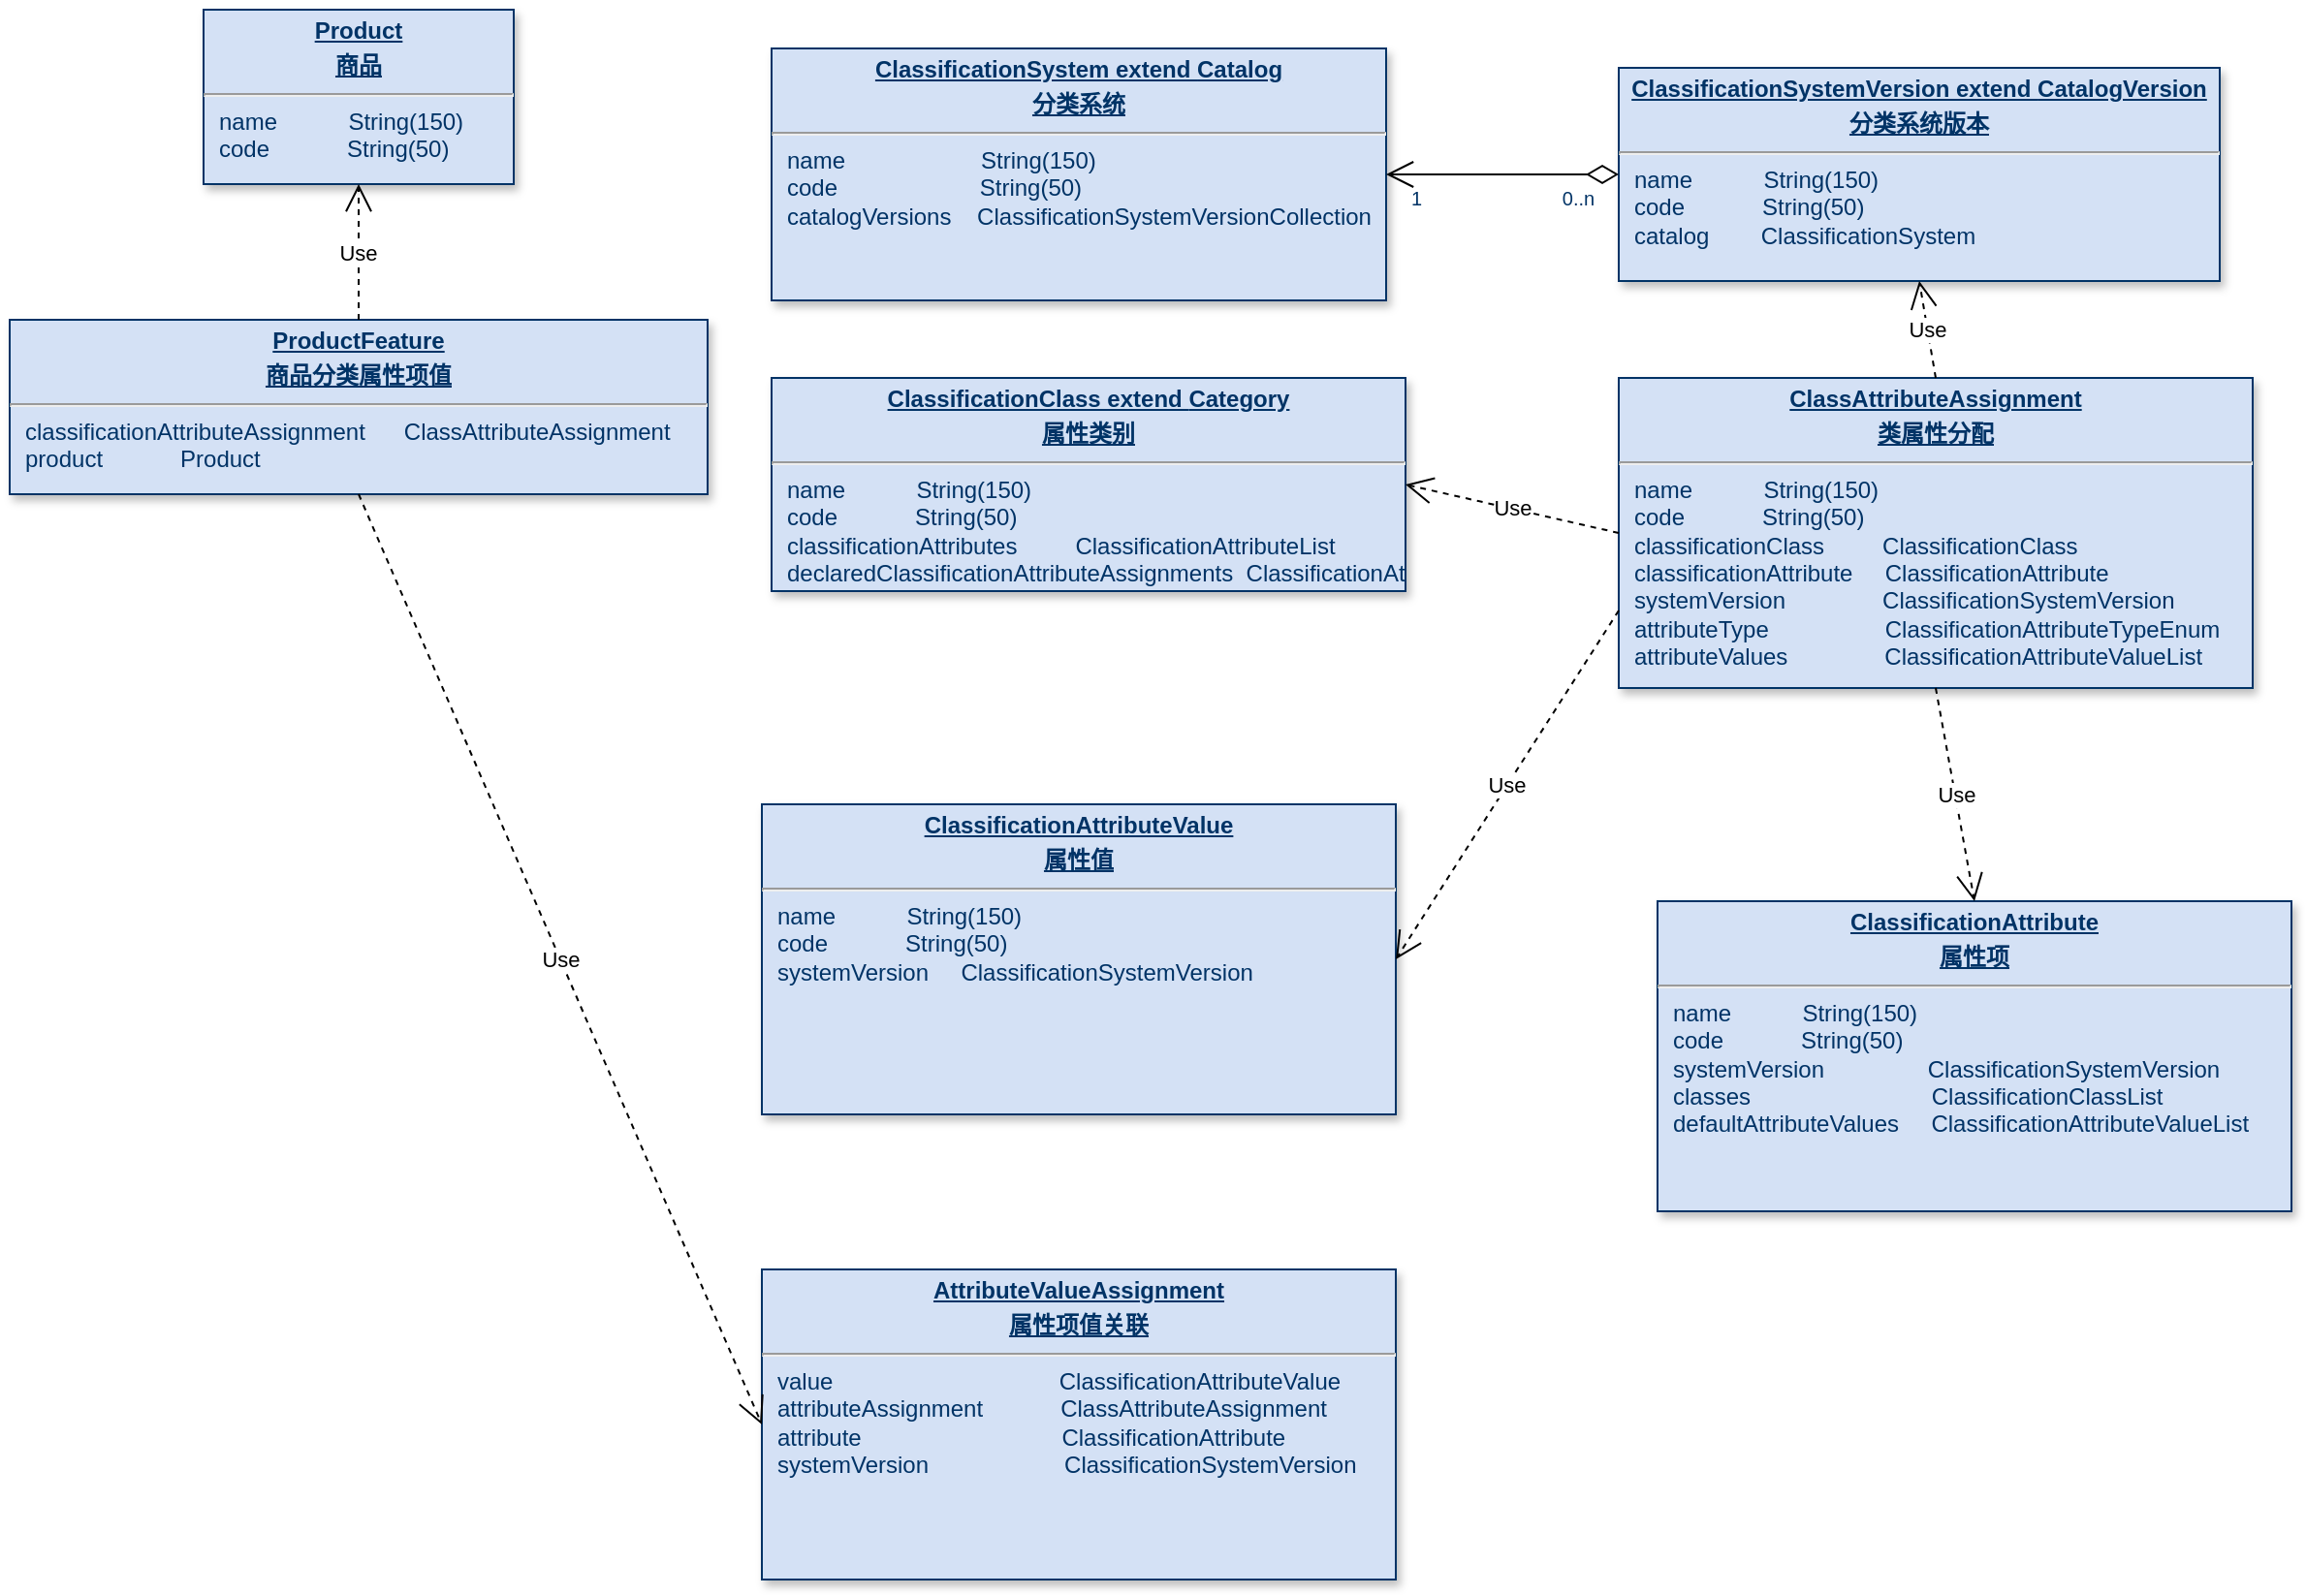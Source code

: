 <mxfile version="20.5.3" type="github">
  <diagram name="Page-1" id="efa7a0a1-bf9b-a30e-e6df-94a7791c09e9">
    <mxGraphModel dx="1864" dy="615" grid="1" gridSize="10" guides="1" tooltips="1" connect="1" arrows="1" fold="1" page="1" pageScale="1" pageWidth="826" pageHeight="1169" background="none" math="0" shadow="0">
      <root>
        <mxCell id="0" />
        <mxCell id="1" parent="0" />
        <mxCell id="aoRo-bCZF4z7UIFfP7BY-114" value="&lt;p style=&quot;margin: 0px; margin-top: 4px; text-align: center; text-decoration: underline;&quot;&gt;&lt;b&gt;Product&lt;/b&gt;&lt;/p&gt;&lt;p style=&quot;margin: 0px; margin-top: 4px; text-align: center; text-decoration: underline;&quot;&gt;&lt;b&gt;商品&lt;/b&gt;&lt;/p&gt;&lt;hr&gt;&lt;p style=&quot;margin: 0px; margin-left: 8px;&quot;&gt;name&amp;nbsp; &amp;nbsp; &amp;nbsp; &amp;nbsp; &amp;nbsp; &amp;nbsp;String(150)&lt;/p&gt;&lt;p style=&quot;margin: 0px; margin-left: 8px;&quot;&gt;code&amp;nbsp; &amp;nbsp; &amp;nbsp; &amp;nbsp; &amp;nbsp; &amp;nbsp; String(50)&lt;/p&gt;" style="verticalAlign=top;align=left;overflow=fill;fontSize=12;fontFamily=Helvetica;html=1;strokeColor=#003366;shadow=1;fillColor=#D4E1F5;fontColor=#003366" vertex="1" parent="1">
          <mxGeometry x="-75" y="30" width="160" height="90" as="geometry" />
        </mxCell>
        <mxCell id="aoRo-bCZF4z7UIFfP7BY-115" value="&lt;p style=&quot;margin: 4px 0px 0px; text-align: center;&quot;&gt;&lt;b&gt;&lt;u&gt;ClassificationSystem extend&amp;nbsp;&lt;/u&gt;&lt;/b&gt;&lt;b style=&quot;background-color: initial;&quot;&gt;&lt;u&gt;Catalog&lt;/u&gt;&lt;/b&gt;&lt;/p&gt;&lt;p style=&quot;margin: 0px; margin-top: 4px; text-align: center; text-decoration: underline;&quot;&gt;&lt;b&gt;分类系统&lt;/b&gt;&lt;/p&gt;&lt;hr&gt;&lt;p style=&quot;margin: 0px; margin-left: 8px;&quot;&gt;name&amp;nbsp; &amp;nbsp; &amp;nbsp; &amp;nbsp; &amp;nbsp; &amp;nbsp; &amp;nbsp; &amp;nbsp; &amp;nbsp; &amp;nbsp; &amp;nbsp;String(150)&lt;/p&gt;&lt;p style=&quot;margin: 0px; margin-left: 8px;&quot;&gt;code&amp;nbsp; &amp;nbsp; &amp;nbsp; &amp;nbsp; &amp;nbsp; &amp;nbsp; &amp;nbsp; &amp;nbsp; &amp;nbsp; &amp;nbsp; &amp;nbsp; String(50)&lt;/p&gt;&lt;p style=&quot;margin: 0px; margin-left: 8px;&quot;&gt;catalogVersions&amp;nbsp; &amp;nbsp; ClassificationSystemVersionCollection&lt;br&gt;&lt;/p&gt;" style="verticalAlign=top;align=left;overflow=fill;fontSize=12;fontFamily=Helvetica;html=1;strokeColor=#003366;shadow=1;fillColor=#D4E1F5;fontColor=#003366" vertex="1" parent="1">
          <mxGeometry x="218" y="50" width="317" height="130" as="geometry" />
        </mxCell>
        <mxCell id="aoRo-bCZF4z7UIFfP7BY-116" value="&lt;p style=&quot;margin: 4px 0px 0px; text-align: center;&quot;&gt;&lt;b&gt;&lt;u&gt;ClassificationSystemVersion extend&amp;nbsp;&lt;/u&gt;&lt;/b&gt;&lt;b style=&quot;background-color: initial;&quot;&gt;&lt;u&gt;CatalogVersion&lt;/u&gt;&lt;/b&gt;&lt;/p&gt;&lt;p style=&quot;margin: 0px; margin-top: 4px; text-align: center; text-decoration: underline;&quot;&gt;&lt;b&gt;分类系统版本&lt;/b&gt;&lt;/p&gt;&lt;hr&gt;&lt;p style=&quot;margin: 0px; margin-left: 8px;&quot;&gt;name&amp;nbsp; &amp;nbsp; &amp;nbsp; &amp;nbsp; &amp;nbsp; &amp;nbsp;String(150)&lt;/p&gt;&lt;p style=&quot;margin: 0px; margin-left: 8px;&quot;&gt;code&amp;nbsp; &amp;nbsp; &amp;nbsp; &amp;nbsp; &amp;nbsp; &amp;nbsp; String(50)&lt;/p&gt;&lt;p style=&quot;margin: 0px; margin-left: 8px;&quot;&gt;catalog&amp;nbsp; &amp;nbsp; &amp;nbsp; &amp;nbsp; ClassificationSystem&lt;br&gt;&lt;/p&gt;" style="verticalAlign=top;align=left;overflow=fill;fontSize=12;fontFamily=Helvetica;html=1;strokeColor=#003366;shadow=1;fillColor=#D4E1F5;fontColor=#003366" vertex="1" parent="1">
          <mxGeometry x="655" y="60" width="310" height="110" as="geometry" />
        </mxCell>
        <mxCell id="aoRo-bCZF4z7UIFfP7BY-117" value="" style="endArrow=open;endSize=12;startArrow=diamondThin;startSize=14;startFill=0;edgeStyle=orthogonalEdgeStyle;exitX=0;exitY=0.5;exitDx=0;exitDy=0;entryX=1;entryY=0.5;entryDx=0;entryDy=0;" edge="1" parent="1" source="aoRo-bCZF4z7UIFfP7BY-116" target="aoRo-bCZF4z7UIFfP7BY-115">
          <mxGeometry x="414.36" y="-187.46" as="geometry">
            <mxPoint x="636.08" y="84.5" as="sourcePoint" />
            <mxPoint x="515.0" y="84.5" as="targetPoint" />
            <Array as="points" />
          </mxGeometry>
        </mxCell>
        <mxCell id="aoRo-bCZF4z7UIFfP7BY-118" value="0..n" style="resizable=0;align=left;verticalAlign=top;labelBackgroundColor=#ffffff;fontSize=10;strokeColor=#003366;shadow=1;fillColor=#D4E1F5;fontColor=#003366" connectable="0" vertex="1" parent="aoRo-bCZF4z7UIFfP7BY-117">
          <mxGeometry x="-1" relative="1" as="geometry">
            <mxPoint x="-31.08" as="offset" />
          </mxGeometry>
        </mxCell>
        <mxCell id="aoRo-bCZF4z7UIFfP7BY-119" value="1" style="resizable=0;align=right;verticalAlign=top;labelBackgroundColor=#ffffff;fontSize=10;strokeColor=#003366;shadow=1;fillColor=#D4E1F5;fontColor=#003366" connectable="0" vertex="1" parent="aoRo-bCZF4z7UIFfP7BY-117">
          <mxGeometry x="1" relative="1" as="geometry">
            <mxPoint x="20.0" y="1.895e-13" as="offset" />
          </mxGeometry>
        </mxCell>
        <mxCell id="aoRo-bCZF4z7UIFfP7BY-120" value="&lt;p style=&quot;margin: 4px 0px 0px; text-align: center;&quot;&gt;&lt;b&gt;&lt;u&gt;ClassificationClass extend&amp;nbsp;&lt;/u&gt;&lt;/b&gt;&lt;b style=&quot;background-color: initial;&quot;&gt;&lt;u&gt;Category&lt;/u&gt;&lt;/b&gt;&lt;/p&gt;&lt;p style=&quot;margin: 0px; margin-top: 4px; text-align: center; text-decoration: underline;&quot;&gt;&lt;b&gt;属性类别&lt;/b&gt;&lt;/p&gt;&lt;hr&gt;&lt;p style=&quot;margin: 0px; margin-left: 8px;&quot;&gt;name&amp;nbsp; &amp;nbsp; &amp;nbsp; &amp;nbsp; &amp;nbsp; &amp;nbsp;String(150)&lt;/p&gt;&lt;p style=&quot;margin: 0px; margin-left: 8px;&quot;&gt;code&amp;nbsp; &amp;nbsp; &amp;nbsp; &amp;nbsp; &amp;nbsp; &amp;nbsp; String(50)&lt;/p&gt;&lt;p style=&quot;margin: 0px; margin-left: 8px;&quot;&gt;classificationAttributes&amp;nbsp; &amp;nbsp; &amp;nbsp; &amp;nbsp; &amp;nbsp;ClassificationAttributeList&lt;br&gt;&lt;/p&gt;&lt;p style=&quot;margin: 0px; margin-left: 8px;&quot;&gt;declaredClassificationAttributeAssignments&amp;nbsp;&amp;nbsp;ClassificationAttributeAssignmentList&lt;br&gt;&lt;/p&gt;" style="verticalAlign=top;align=left;overflow=fill;fontSize=12;fontFamily=Helvetica;html=1;strokeColor=#003366;shadow=1;fillColor=#D4E1F5;fontColor=#003366" vertex="1" parent="1">
          <mxGeometry x="218" y="220" width="327" height="110" as="geometry" />
        </mxCell>
        <mxCell id="aoRo-bCZF4z7UIFfP7BY-121" value="&lt;p style=&quot;margin: 4px 0px 0px; text-align: center;&quot;&gt;&lt;b&gt;&lt;u&gt;ClassAttributeAssignment&lt;/u&gt;&lt;/b&gt;&lt;br&gt;&lt;/p&gt;&lt;p style=&quot;margin: 4px 0px 0px; text-align: center;&quot;&gt;&lt;b&gt;&lt;u&gt;类属性分配&lt;/u&gt;&lt;/b&gt;&lt;br&gt;&lt;/p&gt;&lt;hr&gt;&lt;p style=&quot;margin: 0px; margin-left: 8px;&quot;&gt;name&amp;nbsp; &amp;nbsp; &amp;nbsp; &amp;nbsp; &amp;nbsp; &amp;nbsp;String(150)&lt;/p&gt;&lt;p style=&quot;margin: 0px; margin-left: 8px;&quot;&gt;code&amp;nbsp; &amp;nbsp; &amp;nbsp; &amp;nbsp; &amp;nbsp; &amp;nbsp; String(50)&lt;/p&gt;&lt;p style=&quot;margin: 0px; margin-left: 8px;&quot;&gt;classificationClass&amp;nbsp; &amp;nbsp; &amp;nbsp; &amp;nbsp; &amp;nbsp;ClassificationClass&lt;br&gt;&lt;/p&gt;&lt;p style=&quot;margin: 0px; margin-left: 8px;&quot;&gt;classificationAttribute&amp;nbsp; &amp;nbsp; &amp;nbsp;ClassificationAttribute&lt;br&gt;systemVersion&amp;nbsp; &amp;nbsp; &amp;nbsp; &amp;nbsp; &amp;nbsp; &amp;nbsp; &amp;nbsp; &amp;nbsp;ClassificationSystemVersion&lt;br&gt;attributeType&amp;nbsp; &amp;nbsp; &amp;nbsp; &amp;nbsp; &amp;nbsp; &amp;nbsp; &amp;nbsp; &amp;nbsp; &amp;nbsp;&amp;nbsp;ClassificationAttributeTypeEnum&lt;br&gt;attributeValues&amp;nbsp; &amp;nbsp; &amp;nbsp; &amp;nbsp; &amp;nbsp; &amp;nbsp; &amp;nbsp; &amp;nbsp;ClassificationAttributeValueList&lt;br&gt;&lt;/p&gt;" style="verticalAlign=top;align=left;overflow=fill;fontSize=12;fontFamily=Helvetica;html=1;strokeColor=#003366;shadow=1;fillColor=#D4E1F5;fontColor=#003366" vertex="1" parent="1">
          <mxGeometry x="655" y="220" width="327" height="160" as="geometry" />
        </mxCell>
        <mxCell id="aoRo-bCZF4z7UIFfP7BY-122" value="&lt;p style=&quot;margin: 4px 0px 0px; text-align: center;&quot;&gt;&lt;b style=&quot;background-color: initial;&quot;&gt;&lt;u&gt;ClassificationAttribute&lt;/u&gt;&lt;/b&gt;&lt;br&gt;&lt;/p&gt;&lt;p style=&quot;margin: 4px 0px 0px; text-align: center;&quot;&gt;&lt;b&gt;&lt;u&gt;属性项&lt;/u&gt;&lt;/b&gt;&lt;/p&gt;&lt;hr&gt;&lt;p style=&quot;margin: 0px; margin-left: 8px;&quot;&gt;name&amp;nbsp; &amp;nbsp; &amp;nbsp; &amp;nbsp; &amp;nbsp; &amp;nbsp;String(150)&lt;/p&gt;&lt;p style=&quot;margin: 0px; margin-left: 8px;&quot;&gt;code&amp;nbsp; &amp;nbsp; &amp;nbsp; &amp;nbsp; &amp;nbsp; &amp;nbsp; String(50)&lt;/p&gt;&lt;p style=&quot;margin: 0px; margin-left: 8px;&quot;&gt;systemVersion&amp;nbsp; &amp;nbsp; &amp;nbsp; &amp;nbsp; &amp;nbsp; &amp;nbsp; &amp;nbsp; &amp;nbsp;&amp;nbsp;ClassificationSystemVersion&lt;br&gt;&lt;/p&gt;&lt;p style=&quot;margin: 0px; margin-left: 8px;&quot;&gt;classes&amp;nbsp; &amp;nbsp; &amp;nbsp; &amp;nbsp; &amp;nbsp; &amp;nbsp; &amp;nbsp; &amp;nbsp; &amp;nbsp; &amp;nbsp; &amp;nbsp; &amp;nbsp; &amp;nbsp; &amp;nbsp; ClassificationClassList&lt;br&gt;&lt;/p&gt;&lt;p style=&quot;margin: 0px; margin-left: 8px;&quot;&gt;defaultAttributeValues&amp;nbsp; &amp;nbsp; &amp;nbsp;ClassificationAttributeValueList&lt;br&gt;&lt;/p&gt;" style="verticalAlign=top;align=left;overflow=fill;fontSize=12;fontFamily=Helvetica;html=1;strokeColor=#003366;shadow=1;fillColor=#D4E1F5;fontColor=#003366" vertex="1" parent="1">
          <mxGeometry x="675" y="490" width="327" height="160" as="geometry" />
        </mxCell>
        <mxCell id="aoRo-bCZF4z7UIFfP7BY-123" value="&lt;p style=&quot;margin: 4px 0px 0px; text-align: center;&quot;&gt;&lt;b style=&quot;background-color: initial;&quot;&gt;&lt;u&gt;ClassificationAttributeValue&lt;/u&gt;&lt;/b&gt;&lt;/p&gt;&lt;p style=&quot;margin: 4px 0px 0px; text-align: center;&quot;&gt;&lt;b&gt;&lt;u&gt;属性值&lt;/u&gt;&lt;/b&gt;&lt;/p&gt;&lt;hr&gt;&lt;p style=&quot;margin: 0px; margin-left: 8px;&quot;&gt;name&amp;nbsp; &amp;nbsp; &amp;nbsp; &amp;nbsp; &amp;nbsp; &amp;nbsp;String(150)&lt;/p&gt;&lt;p style=&quot;margin: 0px; margin-left: 8px;&quot;&gt;code&amp;nbsp; &amp;nbsp; &amp;nbsp; &amp;nbsp; &amp;nbsp; &amp;nbsp; String(50)&lt;/p&gt;&lt;p style=&quot;margin: 0px; margin-left: 8px;&quot;&gt;systemVersion&amp;nbsp; &amp;nbsp; &amp;nbsp;ClassificationSystemVersion&lt;br&gt;&lt;/p&gt;" style="verticalAlign=top;align=left;overflow=fill;fontSize=12;fontFamily=Helvetica;html=1;strokeColor=#003366;shadow=1;fillColor=#D4E1F5;fontColor=#003366" vertex="1" parent="1">
          <mxGeometry x="213" y="440" width="327" height="160" as="geometry" />
        </mxCell>
        <mxCell id="aoRo-bCZF4z7UIFfP7BY-124" value="&lt;p style=&quot;margin: 4px 0px 0px; text-align: center;&quot;&gt;&lt;b&gt;&lt;u&gt;AttributeValueAssignment&lt;/u&gt;&lt;/b&gt;&lt;br&gt;&lt;/p&gt;&lt;p style=&quot;margin: 4px 0px 0px; text-align: center;&quot;&gt;&lt;b&gt;&lt;u&gt;属性项值关联&lt;/u&gt;&lt;/b&gt;&lt;/p&gt;&lt;hr&gt;&lt;p style=&quot;margin: 0px; margin-left: 8px;&quot;&gt;value&amp;nbsp; &amp;nbsp; &amp;nbsp; &amp;nbsp; &amp;nbsp; &amp;nbsp; &amp;nbsp; &amp;nbsp; &amp;nbsp; &amp;nbsp; &amp;nbsp; &amp;nbsp; &amp;nbsp; &amp;nbsp; &amp;nbsp; &amp;nbsp; &amp;nbsp; &amp;nbsp;ClassificationAttributeValue&lt;/p&gt;&lt;p style=&quot;margin: 0px; margin-left: 8px;&quot;&gt;attributeAssignment&amp;nbsp; &amp;nbsp; &amp;nbsp; &amp;nbsp; &amp;nbsp; &amp;nbsp; ClassAttributeAssignment&lt;/p&gt;&lt;p style=&quot;margin: 0px; margin-left: 8px;&quot;&gt;attribute&amp;nbsp; &amp;nbsp; &amp;nbsp; &amp;nbsp; &amp;nbsp; &amp;nbsp; &amp;nbsp; &amp;nbsp; &amp;nbsp; &amp;nbsp; &amp;nbsp; &amp;nbsp; &amp;nbsp; &amp;nbsp; &amp;nbsp; &amp;nbsp;ClassificationAttribute&lt;br&gt;&lt;/p&gt;&lt;p style=&quot;margin: 0px; margin-left: 8px;&quot;&gt;systemVersion&amp;nbsp; &amp;nbsp; &amp;nbsp; &amp;nbsp; &amp;nbsp; &amp;nbsp; &amp;nbsp; &amp;nbsp; &amp;nbsp; &amp;nbsp; &amp;nbsp;ClassificationSystemVersion&lt;br&gt;&lt;/p&gt;" style="verticalAlign=top;align=left;overflow=fill;fontSize=12;fontFamily=Helvetica;html=1;strokeColor=#003366;shadow=1;fillColor=#D4E1F5;fontColor=#003366" vertex="1" parent="1">
          <mxGeometry x="213" y="680" width="327" height="160" as="geometry" />
        </mxCell>
        <mxCell id="aoRo-bCZF4z7UIFfP7BY-125" value="&lt;p style=&quot;margin: 4px 0px 0px; text-align: center;&quot;&gt;&lt;b&gt;&lt;u&gt;ProductFeature&lt;/u&gt;&lt;/b&gt;&lt;br&gt;&lt;/p&gt;&lt;p style=&quot;margin: 0px; margin-top: 4px; text-align: center; text-decoration: underline;&quot;&gt;&lt;b&gt;商品分类属性项值&lt;/b&gt;&lt;/p&gt;&lt;hr&gt;&lt;p style=&quot;margin: 0px; margin-left: 8px;&quot;&gt;classificationAttributeAssignment&amp;nbsp; &amp;nbsp; &amp;nbsp; ClassAttributeAssignment&lt;/p&gt;&lt;p style=&quot;margin: 0px; margin-left: 8px;&quot;&gt;product&amp;nbsp; &amp;nbsp; &amp;nbsp; &amp;nbsp; &amp;nbsp; &amp;nbsp; Product&lt;/p&gt;" style="verticalAlign=top;align=left;overflow=fill;fontSize=12;fontFamily=Helvetica;html=1;strokeColor=#003366;shadow=1;fillColor=#D4E1F5;fontColor=#003366" vertex="1" parent="1">
          <mxGeometry x="-175" y="190" width="360" height="90" as="geometry" />
        </mxCell>
        <mxCell id="aoRo-bCZF4z7UIFfP7BY-126" value="Use" style="endArrow=open;endSize=12;dashed=1;exitX=0.5;exitY=0;exitDx=0;exitDy=0;entryX=0.5;entryY=1;entryDx=0;entryDy=0;" edge="1" parent="1" source="aoRo-bCZF4z7UIFfP7BY-125" target="aoRo-bCZF4z7UIFfP7BY-114">
          <mxGeometry x="-116.08" y="68.36" as="geometry">
            <mxPoint x="45.0" y="170.0" as="sourcePoint" />
            <mxPoint x="-76.08" y="170.0" as="targetPoint" />
          </mxGeometry>
        </mxCell>
        <mxCell id="aoRo-bCZF4z7UIFfP7BY-127" value="Use" style="endArrow=open;endSize=12;dashed=1;html=1;rounded=0;entryX=1;entryY=0.5;entryDx=0;entryDy=0;exitX=0;exitY=0.5;exitDx=0;exitDy=0;" edge="1" parent="1" source="aoRo-bCZF4z7UIFfP7BY-121" target="aoRo-bCZF4z7UIFfP7BY-120">
          <mxGeometry width="160" relative="1" as="geometry">
            <mxPoint x="495" y="300" as="sourcePoint" />
            <mxPoint x="495" y="300" as="targetPoint" />
          </mxGeometry>
        </mxCell>
        <mxCell id="aoRo-bCZF4z7UIFfP7BY-128" value="Use" style="endArrow=open;endSize=12;dashed=1;html=1;rounded=0;entryX=0.5;entryY=0;entryDx=0;entryDy=0;exitX=0.5;exitY=1;exitDx=0;exitDy=0;" edge="1" parent="1" source="aoRo-bCZF4z7UIFfP7BY-121" target="aoRo-bCZF4z7UIFfP7BY-122">
          <mxGeometry width="160" relative="1" as="geometry">
            <mxPoint x="815" y="370" as="sourcePoint" />
            <mxPoint x="975" y="370" as="targetPoint" />
          </mxGeometry>
        </mxCell>
        <mxCell id="aoRo-bCZF4z7UIFfP7BY-129" value="Use" style="endArrow=open;endSize=12;dashed=1;html=1;rounded=0;entryX=1;entryY=0.5;entryDx=0;entryDy=0;exitX=0;exitY=0.75;exitDx=0;exitDy=0;" edge="1" parent="1" source="aoRo-bCZF4z7UIFfP7BY-121" target="aoRo-bCZF4z7UIFfP7BY-123">
          <mxGeometry width="160" relative="1" as="geometry">
            <mxPoint x="828.5" y="390" as="sourcePoint" />
            <mxPoint x="848.5" y="500" as="targetPoint" />
          </mxGeometry>
        </mxCell>
        <mxCell id="aoRo-bCZF4z7UIFfP7BY-130" value="Use" style="endArrow=open;endSize=12;dashed=1;html=1;rounded=0;exitX=0.5;exitY=1;exitDx=0;exitDy=0;entryX=0;entryY=0.5;entryDx=0;entryDy=0;" edge="1" parent="1" source="aoRo-bCZF4z7UIFfP7BY-125" target="aoRo-bCZF4z7UIFfP7BY-124">
          <mxGeometry width="160" relative="1" as="geometry">
            <mxPoint x="15" y="350" as="sourcePoint" />
            <mxPoint x="175" y="350" as="targetPoint" />
          </mxGeometry>
        </mxCell>
        <mxCell id="aoRo-bCZF4z7UIFfP7BY-131" value="Use" style="endArrow=open;endSize=12;dashed=1;html=1;rounded=0;exitX=0.5;exitY=0;exitDx=0;exitDy=0;entryX=0.5;entryY=1;entryDx=0;entryDy=0;" edge="1" parent="1" source="aoRo-bCZF4z7UIFfP7BY-121" target="aoRo-bCZF4z7UIFfP7BY-116">
          <mxGeometry width="160" relative="1" as="geometry">
            <mxPoint x="840" y="190" as="sourcePoint" />
            <mxPoint x="1000" y="190" as="targetPoint" />
          </mxGeometry>
        </mxCell>
      </root>
    </mxGraphModel>
  </diagram>
</mxfile>
